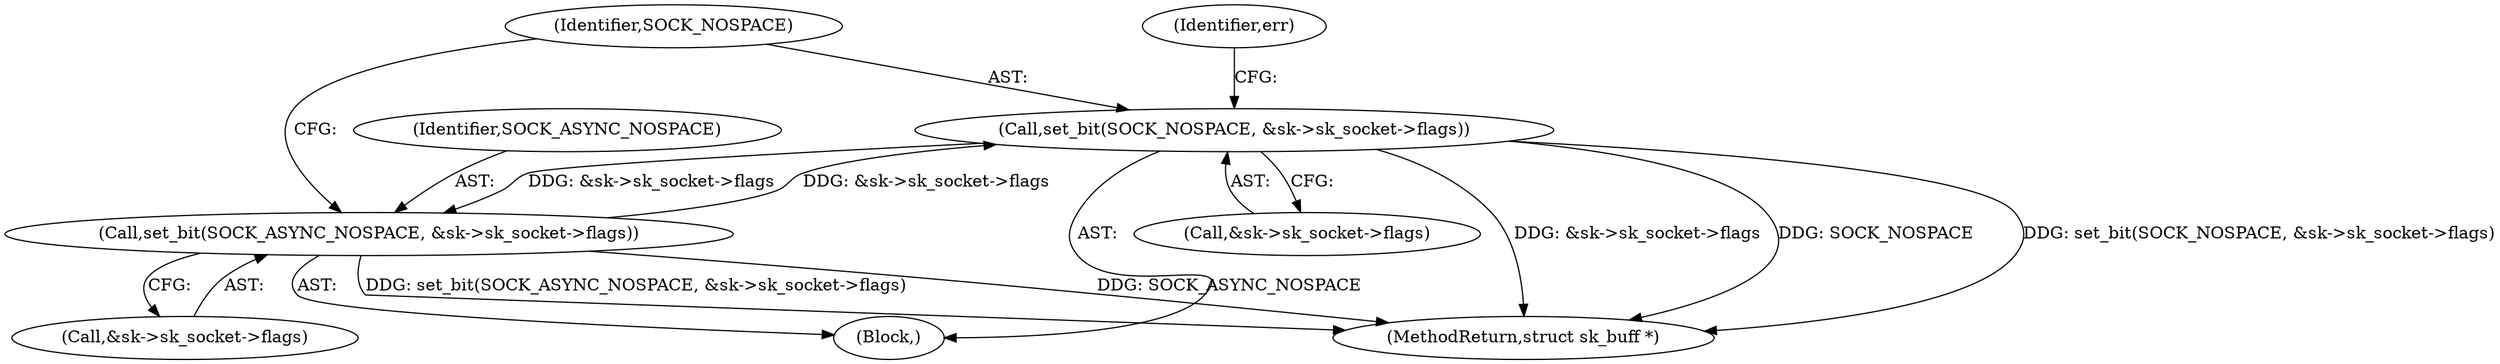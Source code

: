 digraph "0_linux_cc9b17ad29ecaa20bfe426a8d4dbfb94b13ff1cc@pointer" {
"1000270" [label="(Call,set_bit(SOCK_NOSPACE, &sk->sk_socket->flags))"];
"1000262" [label="(Call,set_bit(SOCK_ASYNC_NOSPACE, &sk->sk_socket->flags))"];
"1000270" [label="(Call,set_bit(SOCK_NOSPACE, &sk->sk_socket->flags))"];
"1000151" [label="(Block,)"];
"1000279" [label="(Identifier,err)"];
"1000264" [label="(Call,&sk->sk_socket->flags)"];
"1000263" [label="(Identifier,SOCK_ASYNC_NOSPACE)"];
"1000270" [label="(Call,set_bit(SOCK_NOSPACE, &sk->sk_socket->flags))"];
"1000271" [label="(Identifier,SOCK_NOSPACE)"];
"1000312" [label="(MethodReturn,struct sk_buff *)"];
"1000262" [label="(Call,set_bit(SOCK_ASYNC_NOSPACE, &sk->sk_socket->flags))"];
"1000272" [label="(Call,&sk->sk_socket->flags)"];
"1000270" -> "1000151"  [label="AST: "];
"1000270" -> "1000272"  [label="CFG: "];
"1000271" -> "1000270"  [label="AST: "];
"1000272" -> "1000270"  [label="AST: "];
"1000279" -> "1000270"  [label="CFG: "];
"1000270" -> "1000312"  [label="DDG: set_bit(SOCK_NOSPACE, &sk->sk_socket->flags)"];
"1000270" -> "1000312"  [label="DDG: &sk->sk_socket->flags"];
"1000270" -> "1000312"  [label="DDG: SOCK_NOSPACE"];
"1000270" -> "1000262"  [label="DDG: &sk->sk_socket->flags"];
"1000262" -> "1000270"  [label="DDG: &sk->sk_socket->flags"];
"1000262" -> "1000151"  [label="AST: "];
"1000262" -> "1000264"  [label="CFG: "];
"1000263" -> "1000262"  [label="AST: "];
"1000264" -> "1000262"  [label="AST: "];
"1000271" -> "1000262"  [label="CFG: "];
"1000262" -> "1000312"  [label="DDG: SOCK_ASYNC_NOSPACE"];
"1000262" -> "1000312"  [label="DDG: set_bit(SOCK_ASYNC_NOSPACE, &sk->sk_socket->flags)"];
}
